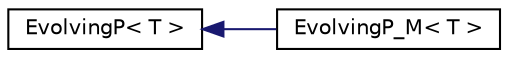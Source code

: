 digraph "Graphical Class Hierarchy"
{
 // LATEX_PDF_SIZE
  edge [fontname="Helvetica",fontsize="10",labelfontname="Helvetica",labelfontsize="10"];
  node [fontname="Helvetica",fontsize="10",shape=record];
  rankdir="LR";
  Node0 [label="EvolvingP\< T \>",height=0.2,width=0.4,color="black", fillcolor="white", style="filled",URL="$structEvolvingP.html",tooltip=" "];
  Node0 -> Node1 [dir="back",color="midnightblue",fontsize="10",style="solid",fontname="Helvetica"];
  Node1 [label="EvolvingP_M\< T \>",height=0.2,width=0.4,color="black", fillcolor="white", style="filled",URL="$structEvolvingP__M.html",tooltip=" "];
}

